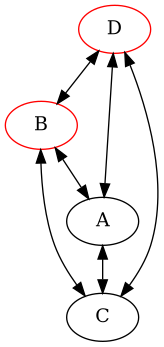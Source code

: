 @startuml 
digraph G {
 concentrate=true 
D [color=red]D -> B;
D -> C;
D -> A;
B [color=red]B -> D;
B -> C;
B -> A;
C -> D;
C -> B;
C -> A;
A -> D;
A -> B;
A -> C;
} 
 @enduml